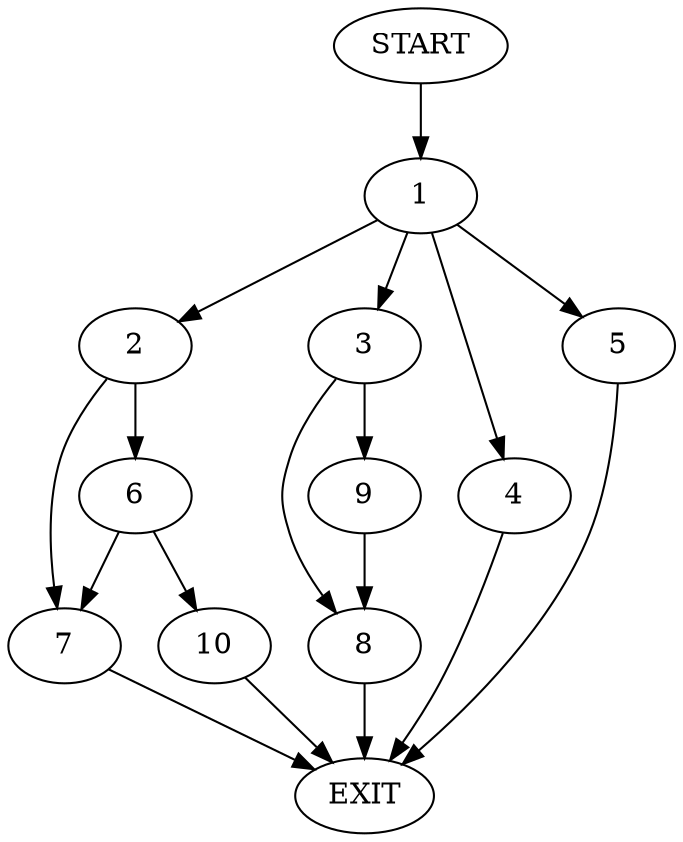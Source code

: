 digraph {
0 [label="START"]
11 [label="EXIT"]
0 -> 1
1 -> 2
1 -> 3
1 -> 4
1 -> 5
5 -> 11
2 -> 6
2 -> 7
4 -> 11
3 -> 8
3 -> 9
9 -> 8
8 -> 11
6 -> 10
6 -> 7
7 -> 11
10 -> 11
}
